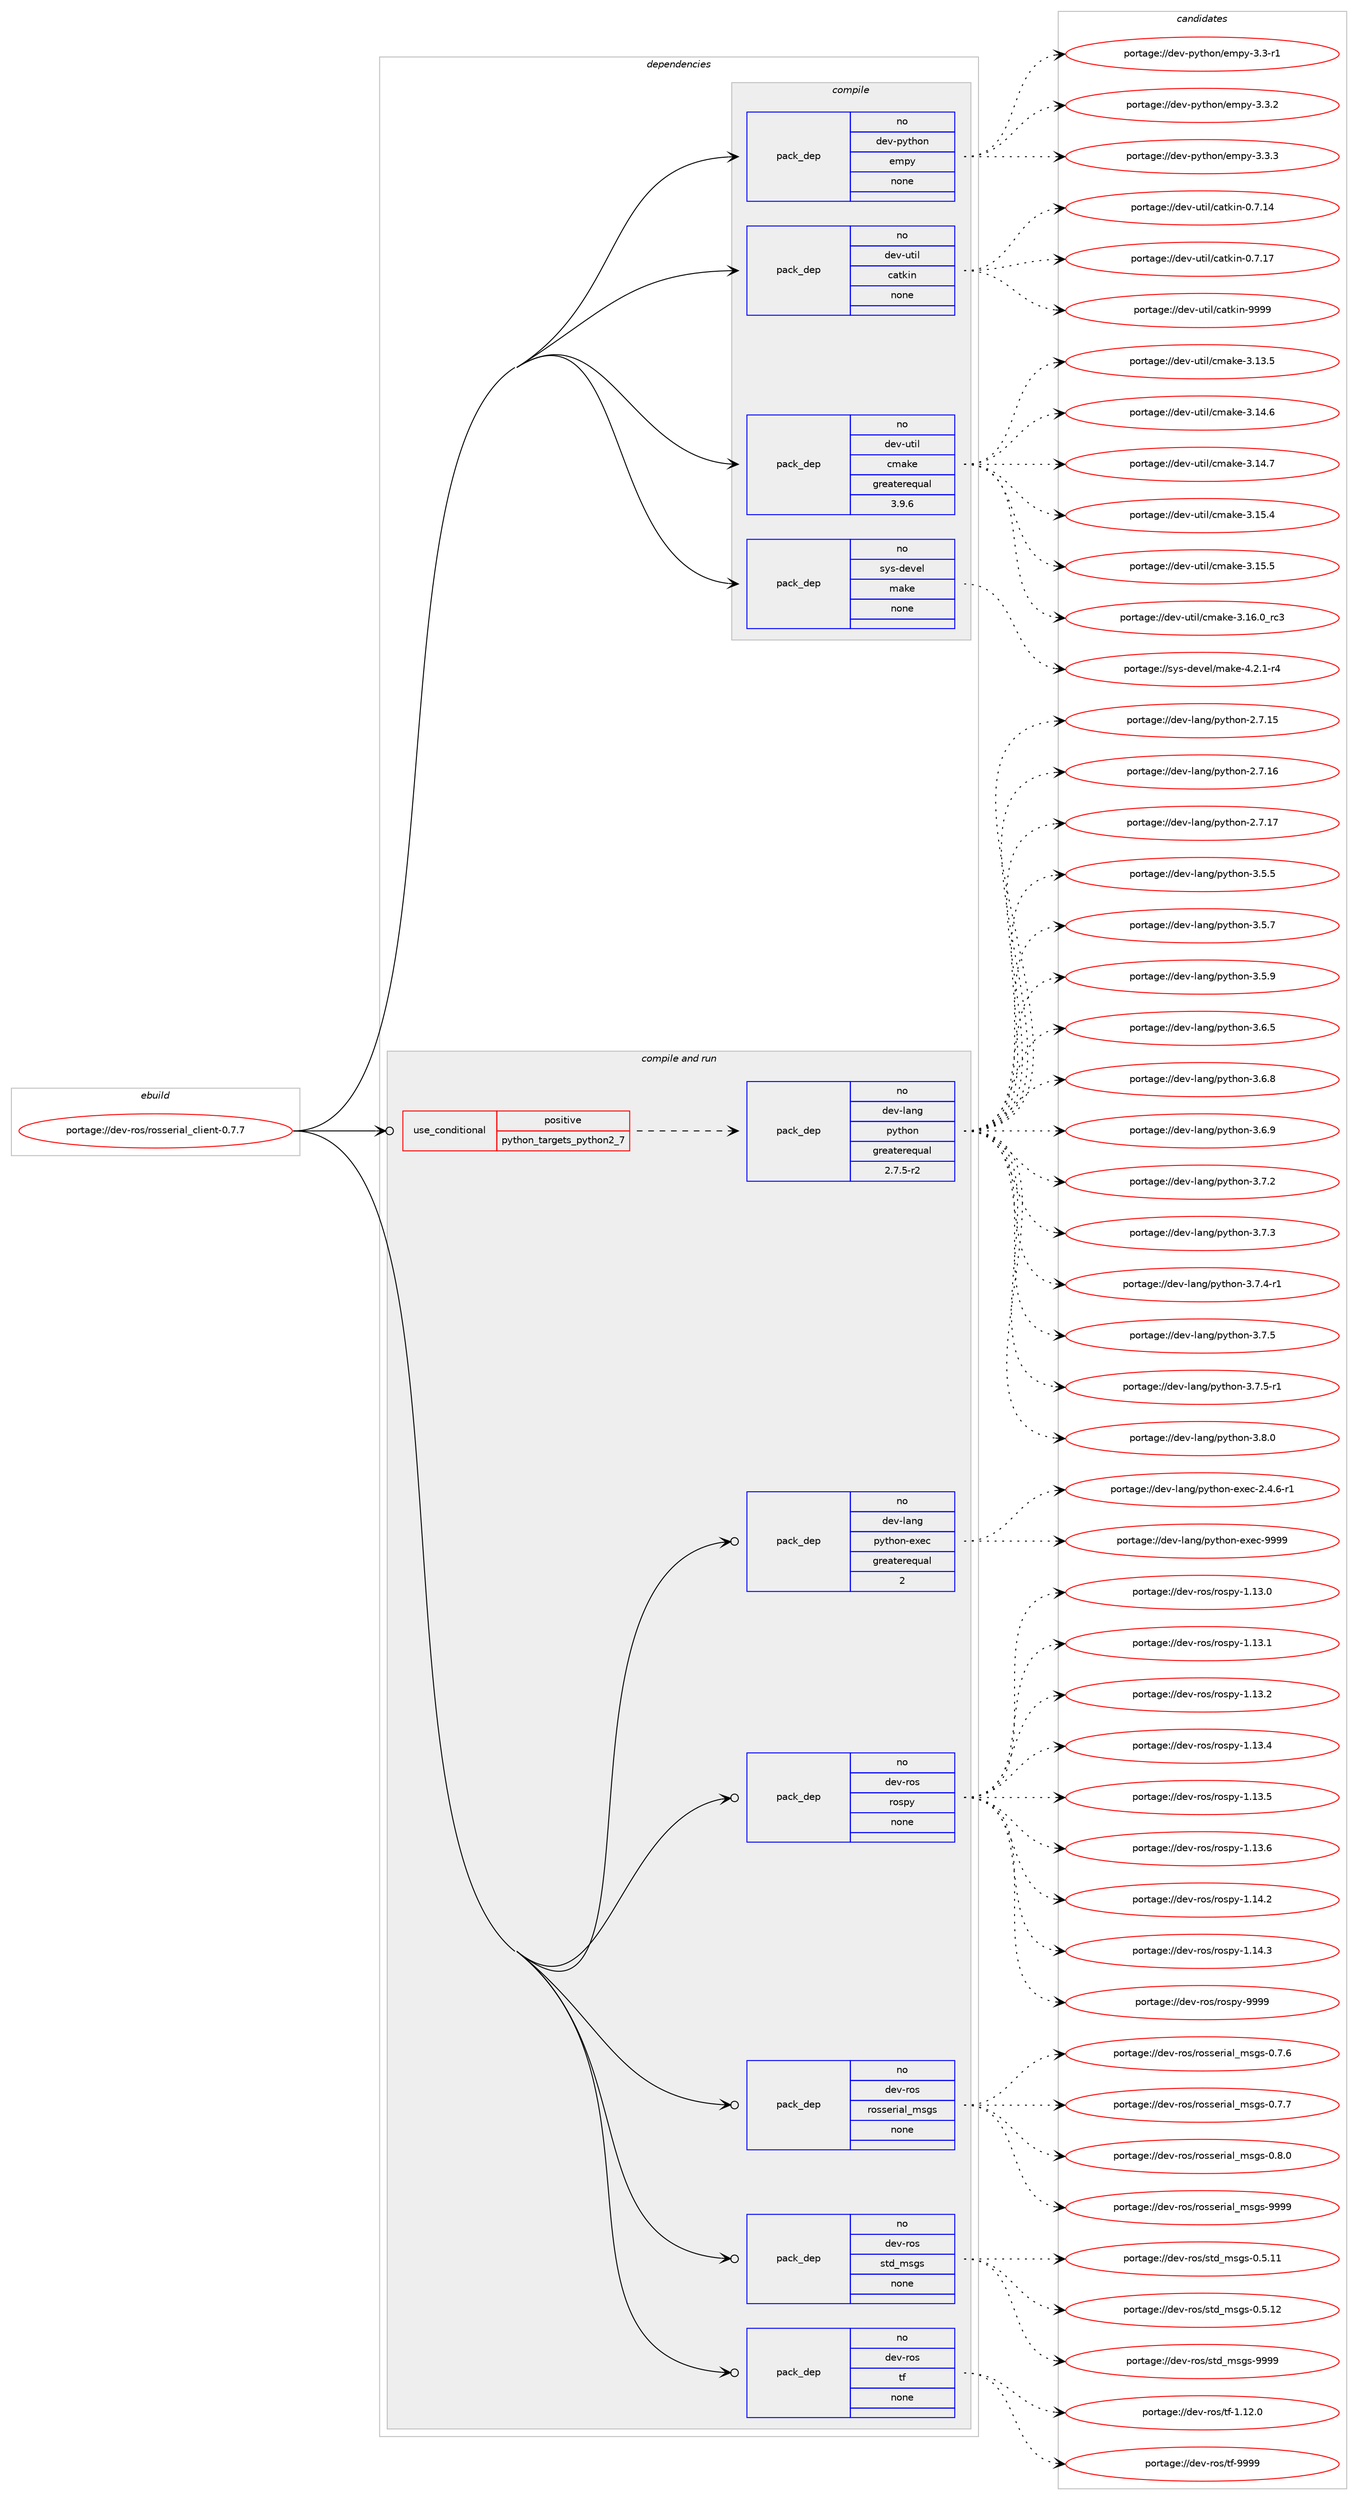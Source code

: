 digraph prolog {

# *************
# Graph options
# *************

newrank=true;
concentrate=true;
compound=true;
graph [rankdir=LR,fontname=Helvetica,fontsize=10,ranksep=1.5];#, ranksep=2.5, nodesep=0.2];
edge  [arrowhead=vee];
node  [fontname=Helvetica,fontsize=10];

# **********
# The ebuild
# **********

subgraph cluster_leftcol {
color=gray;
rank=same;
label=<<i>ebuild</i>>;
id [label="portage://dev-ros/rosserial_client-0.7.7", color=red, width=4, href="../dev-ros/rosserial_client-0.7.7.svg"];
}

# ****************
# The dependencies
# ****************

subgraph cluster_midcol {
color=gray;
label=<<i>dependencies</i>>;
subgraph cluster_compile {
fillcolor="#eeeeee";
style=filled;
label=<<i>compile</i>>;
subgraph pack150686 {
dependency198440 [label=<<TABLE BORDER="0" CELLBORDER="1" CELLSPACING="0" CELLPADDING="4" WIDTH="220"><TR><TD ROWSPAN="6" CELLPADDING="30">pack_dep</TD></TR><TR><TD WIDTH="110">no</TD></TR><TR><TD>dev-python</TD></TR><TR><TD>empy</TD></TR><TR><TD>none</TD></TR><TR><TD></TD></TR></TABLE>>, shape=none, color=blue];
}
id:e -> dependency198440:w [weight=20,style="solid",arrowhead="vee"];
subgraph pack150687 {
dependency198441 [label=<<TABLE BORDER="0" CELLBORDER="1" CELLSPACING="0" CELLPADDING="4" WIDTH="220"><TR><TD ROWSPAN="6" CELLPADDING="30">pack_dep</TD></TR><TR><TD WIDTH="110">no</TD></TR><TR><TD>dev-util</TD></TR><TR><TD>catkin</TD></TR><TR><TD>none</TD></TR><TR><TD></TD></TR></TABLE>>, shape=none, color=blue];
}
id:e -> dependency198441:w [weight=20,style="solid",arrowhead="vee"];
subgraph pack150688 {
dependency198442 [label=<<TABLE BORDER="0" CELLBORDER="1" CELLSPACING="0" CELLPADDING="4" WIDTH="220"><TR><TD ROWSPAN="6" CELLPADDING="30">pack_dep</TD></TR><TR><TD WIDTH="110">no</TD></TR><TR><TD>dev-util</TD></TR><TR><TD>cmake</TD></TR><TR><TD>greaterequal</TD></TR><TR><TD>3.9.6</TD></TR></TABLE>>, shape=none, color=blue];
}
id:e -> dependency198442:w [weight=20,style="solid",arrowhead="vee"];
subgraph pack150689 {
dependency198443 [label=<<TABLE BORDER="0" CELLBORDER="1" CELLSPACING="0" CELLPADDING="4" WIDTH="220"><TR><TD ROWSPAN="6" CELLPADDING="30">pack_dep</TD></TR><TR><TD WIDTH="110">no</TD></TR><TR><TD>sys-devel</TD></TR><TR><TD>make</TD></TR><TR><TD>none</TD></TR><TR><TD></TD></TR></TABLE>>, shape=none, color=blue];
}
id:e -> dependency198443:w [weight=20,style="solid",arrowhead="vee"];
}
subgraph cluster_compileandrun {
fillcolor="#eeeeee";
style=filled;
label=<<i>compile and run</i>>;
subgraph cond44324 {
dependency198444 [label=<<TABLE BORDER="0" CELLBORDER="1" CELLSPACING="0" CELLPADDING="4"><TR><TD ROWSPAN="3" CELLPADDING="10">use_conditional</TD></TR><TR><TD>positive</TD></TR><TR><TD>python_targets_python2_7</TD></TR></TABLE>>, shape=none, color=red];
subgraph pack150690 {
dependency198445 [label=<<TABLE BORDER="0" CELLBORDER="1" CELLSPACING="0" CELLPADDING="4" WIDTH="220"><TR><TD ROWSPAN="6" CELLPADDING="30">pack_dep</TD></TR><TR><TD WIDTH="110">no</TD></TR><TR><TD>dev-lang</TD></TR><TR><TD>python</TD></TR><TR><TD>greaterequal</TD></TR><TR><TD>2.7.5-r2</TD></TR></TABLE>>, shape=none, color=blue];
}
dependency198444:e -> dependency198445:w [weight=20,style="dashed",arrowhead="vee"];
}
id:e -> dependency198444:w [weight=20,style="solid",arrowhead="odotvee"];
subgraph pack150691 {
dependency198446 [label=<<TABLE BORDER="0" CELLBORDER="1" CELLSPACING="0" CELLPADDING="4" WIDTH="220"><TR><TD ROWSPAN="6" CELLPADDING="30">pack_dep</TD></TR><TR><TD WIDTH="110">no</TD></TR><TR><TD>dev-lang</TD></TR><TR><TD>python-exec</TD></TR><TR><TD>greaterequal</TD></TR><TR><TD>2</TD></TR></TABLE>>, shape=none, color=blue];
}
id:e -> dependency198446:w [weight=20,style="solid",arrowhead="odotvee"];
subgraph pack150692 {
dependency198447 [label=<<TABLE BORDER="0" CELLBORDER="1" CELLSPACING="0" CELLPADDING="4" WIDTH="220"><TR><TD ROWSPAN="6" CELLPADDING="30">pack_dep</TD></TR><TR><TD WIDTH="110">no</TD></TR><TR><TD>dev-ros</TD></TR><TR><TD>rospy</TD></TR><TR><TD>none</TD></TR><TR><TD></TD></TR></TABLE>>, shape=none, color=blue];
}
id:e -> dependency198447:w [weight=20,style="solid",arrowhead="odotvee"];
subgraph pack150693 {
dependency198448 [label=<<TABLE BORDER="0" CELLBORDER="1" CELLSPACING="0" CELLPADDING="4" WIDTH="220"><TR><TD ROWSPAN="6" CELLPADDING="30">pack_dep</TD></TR><TR><TD WIDTH="110">no</TD></TR><TR><TD>dev-ros</TD></TR><TR><TD>rosserial_msgs</TD></TR><TR><TD>none</TD></TR><TR><TD></TD></TR></TABLE>>, shape=none, color=blue];
}
id:e -> dependency198448:w [weight=20,style="solid",arrowhead="odotvee"];
subgraph pack150694 {
dependency198449 [label=<<TABLE BORDER="0" CELLBORDER="1" CELLSPACING="0" CELLPADDING="4" WIDTH="220"><TR><TD ROWSPAN="6" CELLPADDING="30">pack_dep</TD></TR><TR><TD WIDTH="110">no</TD></TR><TR><TD>dev-ros</TD></TR><TR><TD>std_msgs</TD></TR><TR><TD>none</TD></TR><TR><TD></TD></TR></TABLE>>, shape=none, color=blue];
}
id:e -> dependency198449:w [weight=20,style="solid",arrowhead="odotvee"];
subgraph pack150695 {
dependency198450 [label=<<TABLE BORDER="0" CELLBORDER="1" CELLSPACING="0" CELLPADDING="4" WIDTH="220"><TR><TD ROWSPAN="6" CELLPADDING="30">pack_dep</TD></TR><TR><TD WIDTH="110">no</TD></TR><TR><TD>dev-ros</TD></TR><TR><TD>tf</TD></TR><TR><TD>none</TD></TR><TR><TD></TD></TR></TABLE>>, shape=none, color=blue];
}
id:e -> dependency198450:w [weight=20,style="solid",arrowhead="odotvee"];
}
subgraph cluster_run {
fillcolor="#eeeeee";
style=filled;
label=<<i>run</i>>;
}
}

# **************
# The candidates
# **************

subgraph cluster_choices {
rank=same;
color=gray;
label=<<i>candidates</i>>;

subgraph choice150686 {
color=black;
nodesep=1;
choiceportage1001011184511212111610411111047101109112121455146514511449 [label="portage://dev-python/empy-3.3-r1", color=red, width=4,href="../dev-python/empy-3.3-r1.svg"];
choiceportage1001011184511212111610411111047101109112121455146514650 [label="portage://dev-python/empy-3.3.2", color=red, width=4,href="../dev-python/empy-3.3.2.svg"];
choiceportage1001011184511212111610411111047101109112121455146514651 [label="portage://dev-python/empy-3.3.3", color=red, width=4,href="../dev-python/empy-3.3.3.svg"];
dependency198440:e -> choiceportage1001011184511212111610411111047101109112121455146514511449:w [style=dotted,weight="100"];
dependency198440:e -> choiceportage1001011184511212111610411111047101109112121455146514650:w [style=dotted,weight="100"];
dependency198440:e -> choiceportage1001011184511212111610411111047101109112121455146514651:w [style=dotted,weight="100"];
}
subgraph choice150687 {
color=black;
nodesep=1;
choiceportage1001011184511711610510847999711610710511045484655464952 [label="portage://dev-util/catkin-0.7.14", color=red, width=4,href="../dev-util/catkin-0.7.14.svg"];
choiceportage1001011184511711610510847999711610710511045484655464955 [label="portage://dev-util/catkin-0.7.17", color=red, width=4,href="../dev-util/catkin-0.7.17.svg"];
choiceportage100101118451171161051084799971161071051104557575757 [label="portage://dev-util/catkin-9999", color=red, width=4,href="../dev-util/catkin-9999.svg"];
dependency198441:e -> choiceportage1001011184511711610510847999711610710511045484655464952:w [style=dotted,weight="100"];
dependency198441:e -> choiceportage1001011184511711610510847999711610710511045484655464955:w [style=dotted,weight="100"];
dependency198441:e -> choiceportage100101118451171161051084799971161071051104557575757:w [style=dotted,weight="100"];
}
subgraph choice150688 {
color=black;
nodesep=1;
choiceportage1001011184511711610510847991099710710145514649514653 [label="portage://dev-util/cmake-3.13.5", color=red, width=4,href="../dev-util/cmake-3.13.5.svg"];
choiceportage1001011184511711610510847991099710710145514649524654 [label="portage://dev-util/cmake-3.14.6", color=red, width=4,href="../dev-util/cmake-3.14.6.svg"];
choiceportage1001011184511711610510847991099710710145514649524655 [label="portage://dev-util/cmake-3.14.7", color=red, width=4,href="../dev-util/cmake-3.14.7.svg"];
choiceportage1001011184511711610510847991099710710145514649534652 [label="portage://dev-util/cmake-3.15.4", color=red, width=4,href="../dev-util/cmake-3.15.4.svg"];
choiceportage1001011184511711610510847991099710710145514649534653 [label="portage://dev-util/cmake-3.15.5", color=red, width=4,href="../dev-util/cmake-3.15.5.svg"];
choiceportage1001011184511711610510847991099710710145514649544648951149951 [label="portage://dev-util/cmake-3.16.0_rc3", color=red, width=4,href="../dev-util/cmake-3.16.0_rc3.svg"];
dependency198442:e -> choiceportage1001011184511711610510847991099710710145514649514653:w [style=dotted,weight="100"];
dependency198442:e -> choiceportage1001011184511711610510847991099710710145514649524654:w [style=dotted,weight="100"];
dependency198442:e -> choiceportage1001011184511711610510847991099710710145514649524655:w [style=dotted,weight="100"];
dependency198442:e -> choiceportage1001011184511711610510847991099710710145514649534652:w [style=dotted,weight="100"];
dependency198442:e -> choiceportage1001011184511711610510847991099710710145514649534653:w [style=dotted,weight="100"];
dependency198442:e -> choiceportage1001011184511711610510847991099710710145514649544648951149951:w [style=dotted,weight="100"];
}
subgraph choice150689 {
color=black;
nodesep=1;
choiceportage1151211154510010111810110847109971071014552465046494511452 [label="portage://sys-devel/make-4.2.1-r4", color=red, width=4,href="../sys-devel/make-4.2.1-r4.svg"];
dependency198443:e -> choiceportage1151211154510010111810110847109971071014552465046494511452:w [style=dotted,weight="100"];
}
subgraph choice150690 {
color=black;
nodesep=1;
choiceportage10010111845108971101034711212111610411111045504655464953 [label="portage://dev-lang/python-2.7.15", color=red, width=4,href="../dev-lang/python-2.7.15.svg"];
choiceportage10010111845108971101034711212111610411111045504655464954 [label="portage://dev-lang/python-2.7.16", color=red, width=4,href="../dev-lang/python-2.7.16.svg"];
choiceportage10010111845108971101034711212111610411111045504655464955 [label="portage://dev-lang/python-2.7.17", color=red, width=4,href="../dev-lang/python-2.7.17.svg"];
choiceportage100101118451089711010347112121116104111110455146534653 [label="portage://dev-lang/python-3.5.5", color=red, width=4,href="../dev-lang/python-3.5.5.svg"];
choiceportage100101118451089711010347112121116104111110455146534655 [label="portage://dev-lang/python-3.5.7", color=red, width=4,href="../dev-lang/python-3.5.7.svg"];
choiceportage100101118451089711010347112121116104111110455146534657 [label="portage://dev-lang/python-3.5.9", color=red, width=4,href="../dev-lang/python-3.5.9.svg"];
choiceportage100101118451089711010347112121116104111110455146544653 [label="portage://dev-lang/python-3.6.5", color=red, width=4,href="../dev-lang/python-3.6.5.svg"];
choiceportage100101118451089711010347112121116104111110455146544656 [label="portage://dev-lang/python-3.6.8", color=red, width=4,href="../dev-lang/python-3.6.8.svg"];
choiceportage100101118451089711010347112121116104111110455146544657 [label="portage://dev-lang/python-3.6.9", color=red, width=4,href="../dev-lang/python-3.6.9.svg"];
choiceportage100101118451089711010347112121116104111110455146554650 [label="portage://dev-lang/python-3.7.2", color=red, width=4,href="../dev-lang/python-3.7.2.svg"];
choiceportage100101118451089711010347112121116104111110455146554651 [label="portage://dev-lang/python-3.7.3", color=red, width=4,href="../dev-lang/python-3.7.3.svg"];
choiceportage1001011184510897110103471121211161041111104551465546524511449 [label="portage://dev-lang/python-3.7.4-r1", color=red, width=4,href="../dev-lang/python-3.7.4-r1.svg"];
choiceportage100101118451089711010347112121116104111110455146554653 [label="portage://dev-lang/python-3.7.5", color=red, width=4,href="../dev-lang/python-3.7.5.svg"];
choiceportage1001011184510897110103471121211161041111104551465546534511449 [label="portage://dev-lang/python-3.7.5-r1", color=red, width=4,href="../dev-lang/python-3.7.5-r1.svg"];
choiceportage100101118451089711010347112121116104111110455146564648 [label="portage://dev-lang/python-3.8.0", color=red, width=4,href="../dev-lang/python-3.8.0.svg"];
dependency198445:e -> choiceportage10010111845108971101034711212111610411111045504655464953:w [style=dotted,weight="100"];
dependency198445:e -> choiceportage10010111845108971101034711212111610411111045504655464954:w [style=dotted,weight="100"];
dependency198445:e -> choiceportage10010111845108971101034711212111610411111045504655464955:w [style=dotted,weight="100"];
dependency198445:e -> choiceportage100101118451089711010347112121116104111110455146534653:w [style=dotted,weight="100"];
dependency198445:e -> choiceportage100101118451089711010347112121116104111110455146534655:w [style=dotted,weight="100"];
dependency198445:e -> choiceportage100101118451089711010347112121116104111110455146534657:w [style=dotted,weight="100"];
dependency198445:e -> choiceportage100101118451089711010347112121116104111110455146544653:w [style=dotted,weight="100"];
dependency198445:e -> choiceportage100101118451089711010347112121116104111110455146544656:w [style=dotted,weight="100"];
dependency198445:e -> choiceportage100101118451089711010347112121116104111110455146544657:w [style=dotted,weight="100"];
dependency198445:e -> choiceportage100101118451089711010347112121116104111110455146554650:w [style=dotted,weight="100"];
dependency198445:e -> choiceportage100101118451089711010347112121116104111110455146554651:w [style=dotted,weight="100"];
dependency198445:e -> choiceportage1001011184510897110103471121211161041111104551465546524511449:w [style=dotted,weight="100"];
dependency198445:e -> choiceportage100101118451089711010347112121116104111110455146554653:w [style=dotted,weight="100"];
dependency198445:e -> choiceportage1001011184510897110103471121211161041111104551465546534511449:w [style=dotted,weight="100"];
dependency198445:e -> choiceportage100101118451089711010347112121116104111110455146564648:w [style=dotted,weight="100"];
}
subgraph choice150691 {
color=black;
nodesep=1;
choiceportage10010111845108971101034711212111610411111045101120101994550465246544511449 [label="portage://dev-lang/python-exec-2.4.6-r1", color=red, width=4,href="../dev-lang/python-exec-2.4.6-r1.svg"];
choiceportage10010111845108971101034711212111610411111045101120101994557575757 [label="portage://dev-lang/python-exec-9999", color=red, width=4,href="../dev-lang/python-exec-9999.svg"];
dependency198446:e -> choiceportage10010111845108971101034711212111610411111045101120101994550465246544511449:w [style=dotted,weight="100"];
dependency198446:e -> choiceportage10010111845108971101034711212111610411111045101120101994557575757:w [style=dotted,weight="100"];
}
subgraph choice150692 {
color=black;
nodesep=1;
choiceportage100101118451141111154711411111511212145494649514648 [label="portage://dev-ros/rospy-1.13.0", color=red, width=4,href="../dev-ros/rospy-1.13.0.svg"];
choiceportage100101118451141111154711411111511212145494649514649 [label="portage://dev-ros/rospy-1.13.1", color=red, width=4,href="../dev-ros/rospy-1.13.1.svg"];
choiceportage100101118451141111154711411111511212145494649514650 [label="portage://dev-ros/rospy-1.13.2", color=red, width=4,href="../dev-ros/rospy-1.13.2.svg"];
choiceportage100101118451141111154711411111511212145494649514652 [label="portage://dev-ros/rospy-1.13.4", color=red, width=4,href="../dev-ros/rospy-1.13.4.svg"];
choiceportage100101118451141111154711411111511212145494649514653 [label="portage://dev-ros/rospy-1.13.5", color=red, width=4,href="../dev-ros/rospy-1.13.5.svg"];
choiceportage100101118451141111154711411111511212145494649514654 [label="portage://dev-ros/rospy-1.13.6", color=red, width=4,href="../dev-ros/rospy-1.13.6.svg"];
choiceportage100101118451141111154711411111511212145494649524650 [label="portage://dev-ros/rospy-1.14.2", color=red, width=4,href="../dev-ros/rospy-1.14.2.svg"];
choiceportage100101118451141111154711411111511212145494649524651 [label="portage://dev-ros/rospy-1.14.3", color=red, width=4,href="../dev-ros/rospy-1.14.3.svg"];
choiceportage10010111845114111115471141111151121214557575757 [label="portage://dev-ros/rospy-9999", color=red, width=4,href="../dev-ros/rospy-9999.svg"];
dependency198447:e -> choiceportage100101118451141111154711411111511212145494649514648:w [style=dotted,weight="100"];
dependency198447:e -> choiceportage100101118451141111154711411111511212145494649514649:w [style=dotted,weight="100"];
dependency198447:e -> choiceportage100101118451141111154711411111511212145494649514650:w [style=dotted,weight="100"];
dependency198447:e -> choiceportage100101118451141111154711411111511212145494649514652:w [style=dotted,weight="100"];
dependency198447:e -> choiceportage100101118451141111154711411111511212145494649514653:w [style=dotted,weight="100"];
dependency198447:e -> choiceportage100101118451141111154711411111511212145494649514654:w [style=dotted,weight="100"];
dependency198447:e -> choiceportage100101118451141111154711411111511212145494649524650:w [style=dotted,weight="100"];
dependency198447:e -> choiceportage100101118451141111154711411111511212145494649524651:w [style=dotted,weight="100"];
dependency198447:e -> choiceportage10010111845114111115471141111151121214557575757:w [style=dotted,weight="100"];
}
subgraph choice150693 {
color=black;
nodesep=1;
choiceportage10010111845114111115471141111151151011141059710895109115103115454846554654 [label="portage://dev-ros/rosserial_msgs-0.7.6", color=red, width=4,href="../dev-ros/rosserial_msgs-0.7.6.svg"];
choiceportage10010111845114111115471141111151151011141059710895109115103115454846554655 [label="portage://dev-ros/rosserial_msgs-0.7.7", color=red, width=4,href="../dev-ros/rosserial_msgs-0.7.7.svg"];
choiceportage10010111845114111115471141111151151011141059710895109115103115454846564648 [label="portage://dev-ros/rosserial_msgs-0.8.0", color=red, width=4,href="../dev-ros/rosserial_msgs-0.8.0.svg"];
choiceportage100101118451141111154711411111511510111410597108951091151031154557575757 [label="portage://dev-ros/rosserial_msgs-9999", color=red, width=4,href="../dev-ros/rosserial_msgs-9999.svg"];
dependency198448:e -> choiceportage10010111845114111115471141111151151011141059710895109115103115454846554654:w [style=dotted,weight="100"];
dependency198448:e -> choiceportage10010111845114111115471141111151151011141059710895109115103115454846554655:w [style=dotted,weight="100"];
dependency198448:e -> choiceportage10010111845114111115471141111151151011141059710895109115103115454846564648:w [style=dotted,weight="100"];
dependency198448:e -> choiceportage100101118451141111154711411111511510111410597108951091151031154557575757:w [style=dotted,weight="100"];
}
subgraph choice150694 {
color=black;
nodesep=1;
choiceportage10010111845114111115471151161009510911510311545484653464949 [label="portage://dev-ros/std_msgs-0.5.11", color=red, width=4,href="../dev-ros/std_msgs-0.5.11.svg"];
choiceportage10010111845114111115471151161009510911510311545484653464950 [label="portage://dev-ros/std_msgs-0.5.12", color=red, width=4,href="../dev-ros/std_msgs-0.5.12.svg"];
choiceportage1001011184511411111547115116100951091151031154557575757 [label="portage://dev-ros/std_msgs-9999", color=red, width=4,href="../dev-ros/std_msgs-9999.svg"];
dependency198449:e -> choiceportage10010111845114111115471151161009510911510311545484653464949:w [style=dotted,weight="100"];
dependency198449:e -> choiceportage10010111845114111115471151161009510911510311545484653464950:w [style=dotted,weight="100"];
dependency198449:e -> choiceportage1001011184511411111547115116100951091151031154557575757:w [style=dotted,weight="100"];
}
subgraph choice150695 {
color=black;
nodesep=1;
choiceportage100101118451141111154711610245494649504648 [label="portage://dev-ros/tf-1.12.0", color=red, width=4,href="../dev-ros/tf-1.12.0.svg"];
choiceportage10010111845114111115471161024557575757 [label="portage://dev-ros/tf-9999", color=red, width=4,href="../dev-ros/tf-9999.svg"];
dependency198450:e -> choiceportage100101118451141111154711610245494649504648:w [style=dotted,weight="100"];
dependency198450:e -> choiceportage10010111845114111115471161024557575757:w [style=dotted,weight="100"];
}
}

}
